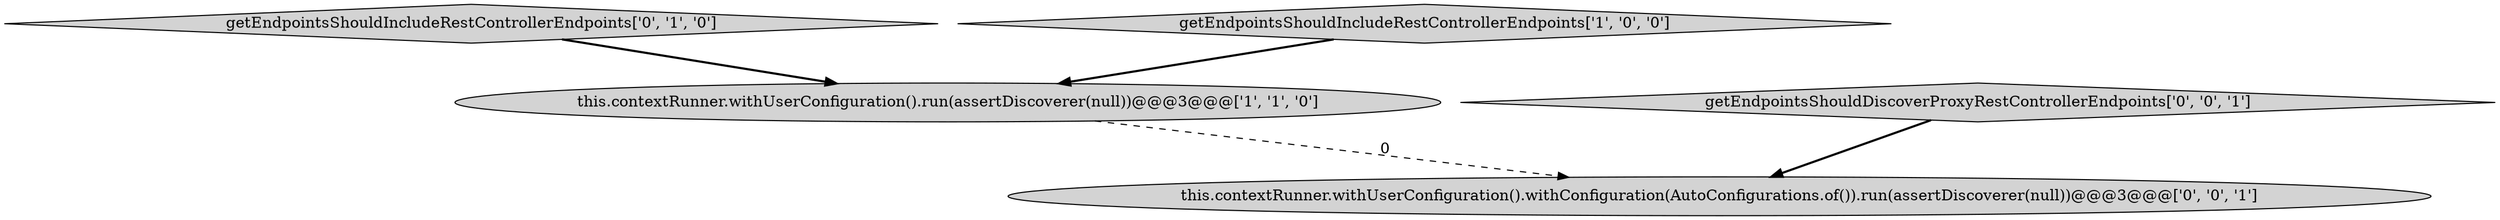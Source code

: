 digraph {
4 [style = filled, label = "this.contextRunner.withUserConfiguration().withConfiguration(AutoConfigurations.of()).run(assertDiscoverer(null))@@@3@@@['0', '0', '1']", fillcolor = lightgray, shape = ellipse image = "AAA0AAABBB3BBB"];
2 [style = filled, label = "getEndpointsShouldIncludeRestControllerEndpoints['0', '1', '0']", fillcolor = lightgray, shape = diamond image = "AAA0AAABBB2BBB"];
1 [style = filled, label = "this.contextRunner.withUserConfiguration().run(assertDiscoverer(null))@@@3@@@['1', '1', '0']", fillcolor = lightgray, shape = ellipse image = "AAA0AAABBB1BBB"];
3 [style = filled, label = "getEndpointsShouldDiscoverProxyRestControllerEndpoints['0', '0', '1']", fillcolor = lightgray, shape = diamond image = "AAA0AAABBB3BBB"];
0 [style = filled, label = "getEndpointsShouldIncludeRestControllerEndpoints['1', '0', '0']", fillcolor = lightgray, shape = diamond image = "AAA0AAABBB1BBB"];
1->4 [style = dashed, label="0"];
3->4 [style = bold, label=""];
0->1 [style = bold, label=""];
2->1 [style = bold, label=""];
}
